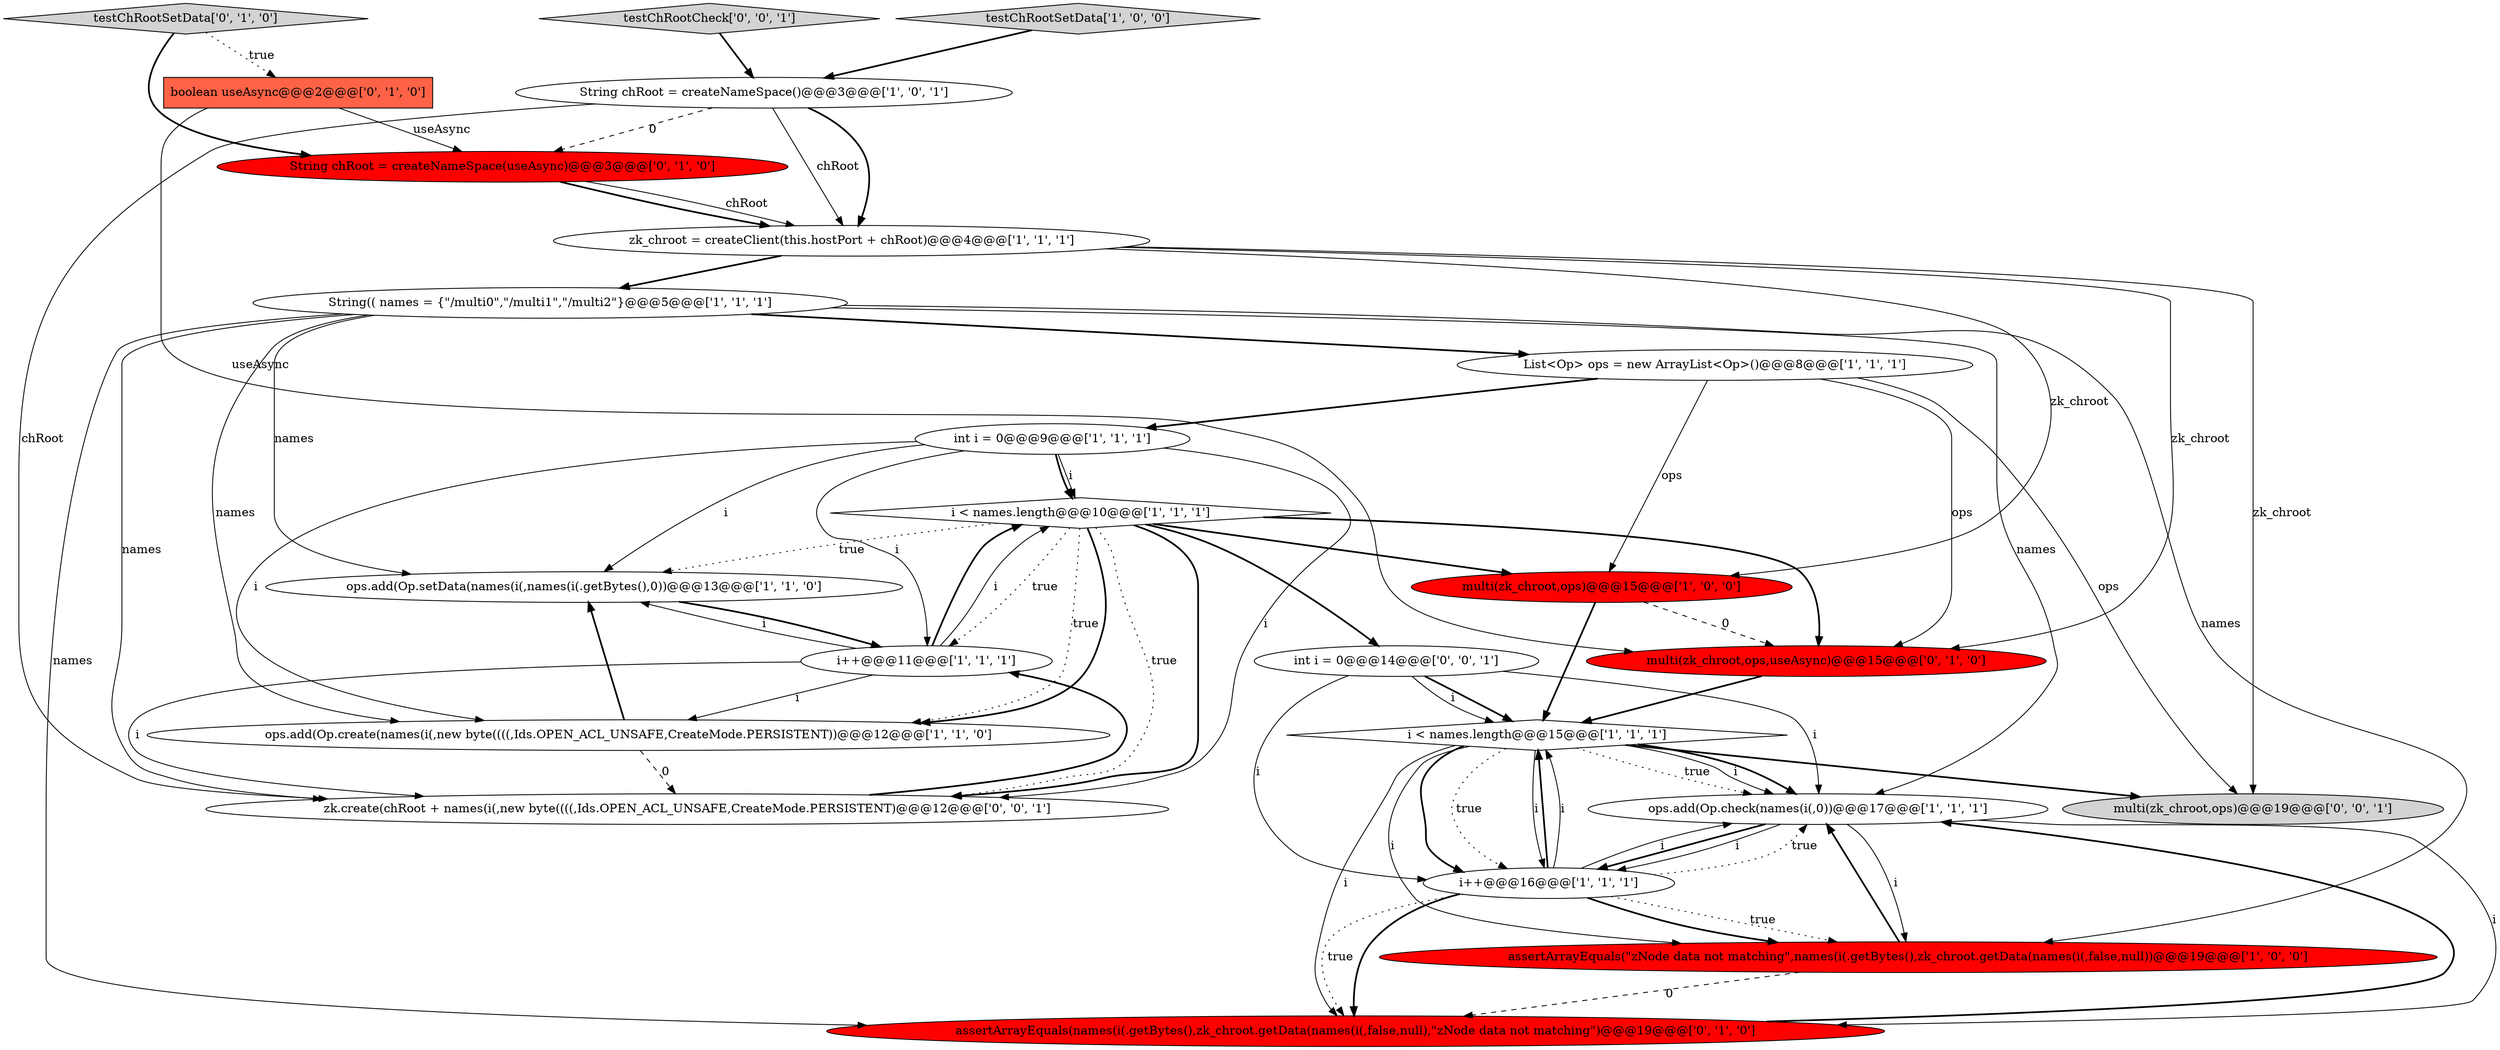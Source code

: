 digraph {
2 [style = filled, label = "i < names.length@@@15@@@['1', '1', '1']", fillcolor = white, shape = diamond image = "AAA0AAABBB1BBB"];
12 [style = filled, label = "List<Op> ops = new ArrayList<Op>()@@@8@@@['1', '1', '1']", fillcolor = white, shape = ellipse image = "AAA0AAABBB1BBB"];
15 [style = filled, label = "multi(zk_chroot,ops,useAsync)@@@15@@@['0', '1', '0']", fillcolor = red, shape = ellipse image = "AAA1AAABBB2BBB"];
1 [style = filled, label = "ops.add(Op.check(names(i(,0))@@@17@@@['1', '1', '1']", fillcolor = white, shape = ellipse image = "AAA0AAABBB1BBB"];
16 [style = filled, label = "boolean useAsync@@@2@@@['0', '1', '0']", fillcolor = tomato, shape = box image = "AAA1AAABBB2BBB"];
10 [style = filled, label = "assertArrayEquals(\"zNode data not matching\",names(i(.getBytes(),zk_chroot.getData(names(i(,false,null))@@@19@@@['1', '0', '0']", fillcolor = red, shape = ellipse image = "AAA1AAABBB1BBB"];
18 [style = filled, label = "testChRootSetData['0', '1', '0']", fillcolor = lightgray, shape = diamond image = "AAA0AAABBB2BBB"];
13 [style = filled, label = "zk_chroot = createClient(this.hostPort + chRoot)@@@4@@@['1', '1', '1']", fillcolor = white, shape = ellipse image = "AAA0AAABBB1BBB"];
22 [style = filled, label = "multi(zk_chroot,ops)@@@19@@@['0', '0', '1']", fillcolor = lightgray, shape = ellipse image = "AAA0AAABBB3BBB"];
3 [style = filled, label = "multi(zk_chroot,ops)@@@15@@@['1', '0', '0']", fillcolor = red, shape = ellipse image = "AAA1AAABBB1BBB"];
19 [style = filled, label = "String chRoot = createNameSpace(useAsync)@@@3@@@['0', '1', '0']", fillcolor = red, shape = ellipse image = "AAA1AAABBB2BBB"];
6 [style = filled, label = "int i = 0@@@9@@@['1', '1', '1']", fillcolor = white, shape = ellipse image = "AAA0AAABBB1BBB"];
8 [style = filled, label = "ops.add(Op.setData(names(i(,names(i(.getBytes(),0))@@@13@@@['1', '1', '0']", fillcolor = white, shape = ellipse image = "AAA0AAABBB1BBB"];
5 [style = filled, label = "String chRoot = createNameSpace()@@@3@@@['1', '0', '1']", fillcolor = white, shape = ellipse image = "AAA0AAABBB1BBB"];
0 [style = filled, label = "i++@@@11@@@['1', '1', '1']", fillcolor = white, shape = ellipse image = "AAA0AAABBB1BBB"];
23 [style = filled, label = "zk.create(chRoot + names(i(,new byte((((,Ids.OPEN_ACL_UNSAFE,CreateMode.PERSISTENT)@@@12@@@['0', '0', '1']", fillcolor = white, shape = ellipse image = "AAA0AAABBB3BBB"];
7 [style = filled, label = "ops.add(Op.create(names(i(,new byte((((,Ids.OPEN_ACL_UNSAFE,CreateMode.PERSISTENT))@@@12@@@['1', '1', '0']", fillcolor = white, shape = ellipse image = "AAA0AAABBB1BBB"];
20 [style = filled, label = "testChRootCheck['0', '0', '1']", fillcolor = lightgray, shape = diamond image = "AAA0AAABBB3BBB"];
21 [style = filled, label = "int i = 0@@@14@@@['0', '0', '1']", fillcolor = white, shape = ellipse image = "AAA0AAABBB3BBB"];
4 [style = filled, label = "i++@@@16@@@['1', '1', '1']", fillcolor = white, shape = ellipse image = "AAA0AAABBB1BBB"];
17 [style = filled, label = "assertArrayEquals(names(i(.getBytes(),zk_chroot.getData(names(i(,false,null),\"zNode data not matching\")@@@19@@@['0', '1', '0']", fillcolor = red, shape = ellipse image = "AAA1AAABBB2BBB"];
11 [style = filled, label = "i < names.length@@@10@@@['1', '1', '1']", fillcolor = white, shape = diamond image = "AAA0AAABBB1BBB"];
9 [style = filled, label = "String(( names = {\"/multi0\",\"/multi1\",\"/multi2\"}@@@5@@@['1', '1', '1']", fillcolor = white, shape = ellipse image = "AAA0AAABBB1BBB"];
14 [style = filled, label = "testChRootSetData['1', '0', '0']", fillcolor = lightgray, shape = diamond image = "AAA0AAABBB1BBB"];
11->7 [style = dotted, label="true"];
4->10 [style = bold, label=""];
1->17 [style = solid, label="i"];
1->4 [style = bold, label=""];
15->2 [style = bold, label=""];
7->23 [style = dashed, label="0"];
16->19 [style = solid, label="useAsync"];
4->17 [style = bold, label=""];
17->1 [style = bold, label=""];
10->17 [style = dashed, label="0"];
6->23 [style = solid, label="i"];
4->1 [style = dotted, label="true"];
18->16 [style = dotted, label="true"];
4->10 [style = dotted, label="true"];
2->1 [style = bold, label=""];
11->21 [style = bold, label=""];
12->15 [style = solid, label="ops"];
21->4 [style = solid, label="i"];
14->5 [style = bold, label=""];
11->23 [style = dotted, label="true"];
18->19 [style = bold, label=""];
4->1 [style = solid, label="i"];
0->11 [style = bold, label=""];
9->17 [style = solid, label="names"];
4->2 [style = bold, label=""];
1->4 [style = solid, label="i"];
6->7 [style = solid, label="i"];
2->10 [style = solid, label="i"];
7->8 [style = bold, label=""];
12->6 [style = bold, label=""];
2->4 [style = bold, label=""];
23->0 [style = bold, label=""];
6->8 [style = solid, label="i"];
11->15 [style = bold, label=""];
21->2 [style = solid, label="i"];
9->10 [style = solid, label="names"];
6->0 [style = solid, label="i"];
0->23 [style = solid, label="i"];
4->2 [style = solid, label="i"];
8->0 [style = bold, label=""];
9->7 [style = solid, label="names"];
21->2 [style = bold, label=""];
20->5 [style = bold, label=""];
2->4 [style = dotted, label="true"];
5->13 [style = solid, label="chRoot"];
19->13 [style = bold, label=""];
3->2 [style = bold, label=""];
6->11 [style = solid, label="i"];
11->3 [style = bold, label=""];
2->1 [style = dotted, label="true"];
5->13 [style = bold, label=""];
6->11 [style = bold, label=""];
2->1 [style = solid, label="i"];
2->4 [style = solid, label="i"];
0->11 [style = solid, label="i"];
1->10 [style = solid, label="i"];
0->8 [style = solid, label="i"];
13->15 [style = solid, label="zk_chroot"];
5->23 [style = solid, label="chRoot"];
11->0 [style = dotted, label="true"];
9->1 [style = solid, label="names"];
9->8 [style = solid, label="names"];
12->22 [style = solid, label="ops"];
3->15 [style = dashed, label="0"];
13->3 [style = solid, label="zk_chroot"];
11->8 [style = dotted, label="true"];
13->9 [style = bold, label=""];
9->12 [style = bold, label=""];
2->17 [style = solid, label="i"];
2->22 [style = bold, label=""];
9->23 [style = solid, label="names"];
21->1 [style = solid, label="i"];
10->1 [style = bold, label=""];
11->23 [style = bold, label=""];
4->17 [style = dotted, label="true"];
16->15 [style = solid, label="useAsync"];
13->22 [style = solid, label="zk_chroot"];
5->19 [style = dashed, label="0"];
11->7 [style = bold, label=""];
12->3 [style = solid, label="ops"];
0->7 [style = solid, label="i"];
19->13 [style = solid, label="chRoot"];
}
